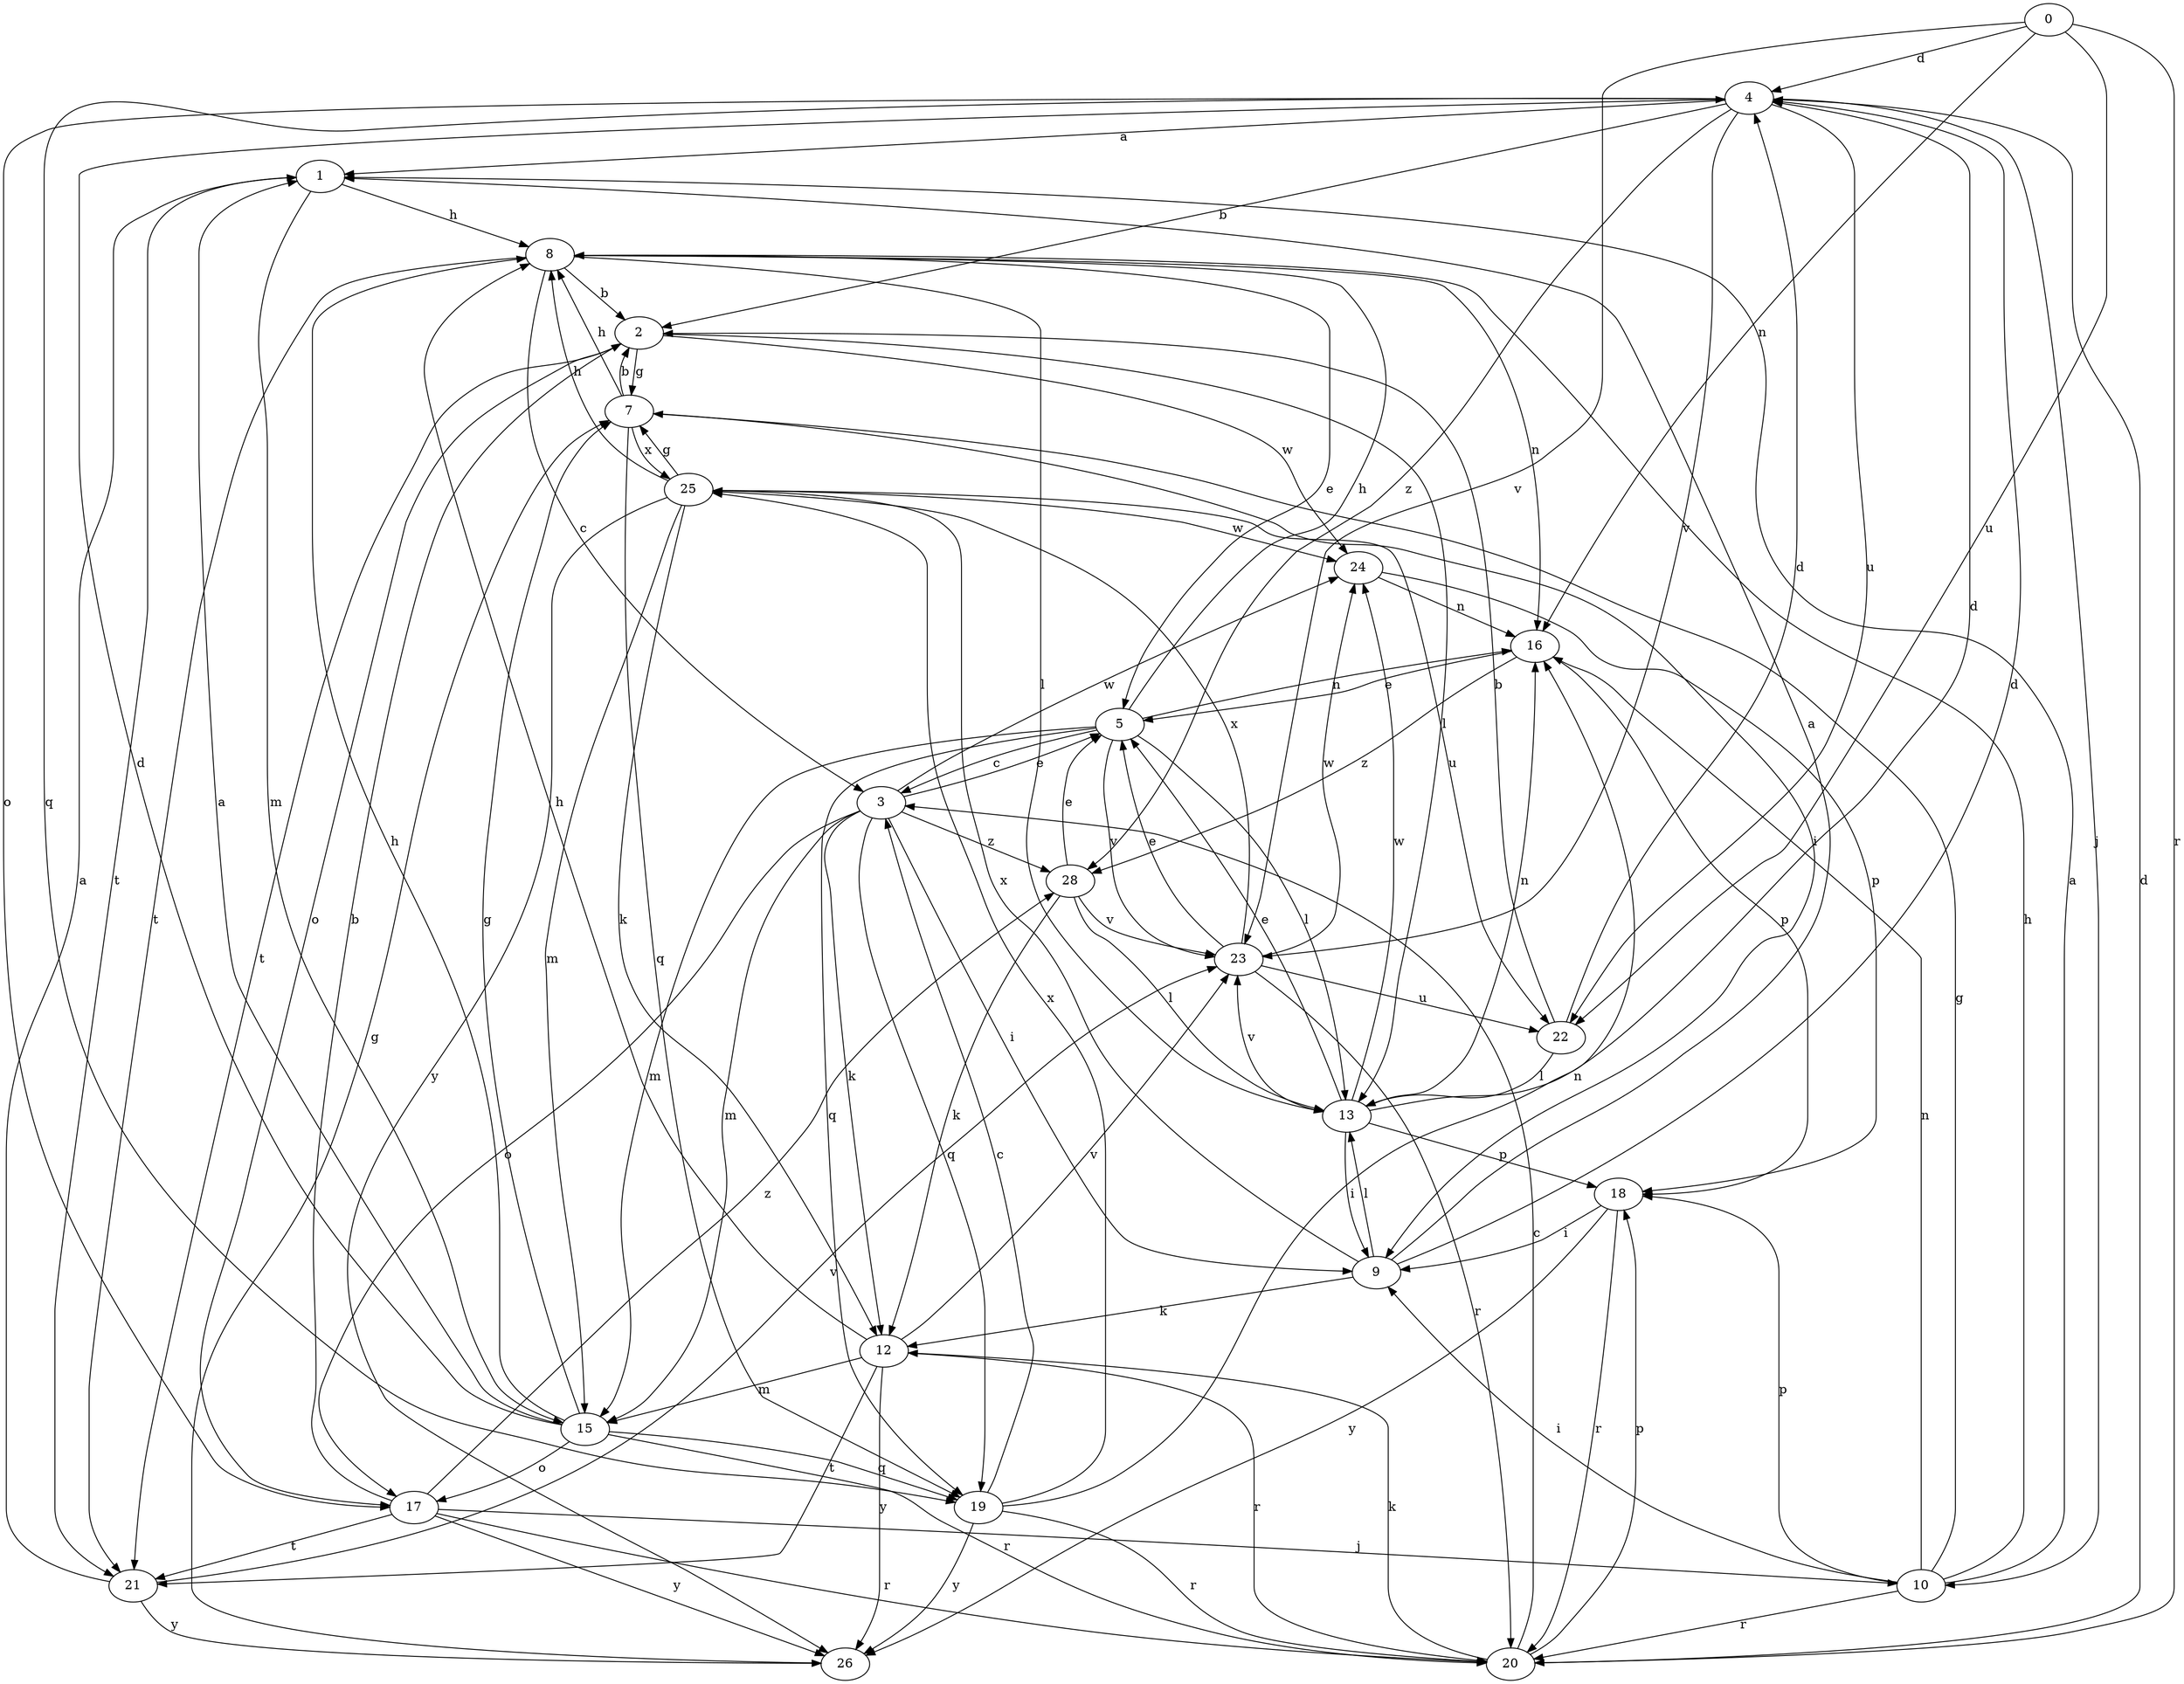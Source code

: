 strict digraph  {
0;
1;
2;
3;
4;
5;
7;
8;
9;
10;
12;
13;
15;
16;
17;
18;
19;
20;
21;
22;
23;
24;
25;
26;
28;
0 -> 4  [label=d];
0 -> 16  [label=n];
0 -> 20  [label=r];
0 -> 22  [label=u];
0 -> 23  [label=v];
1 -> 8  [label=h];
1 -> 15  [label=m];
1 -> 21  [label=t];
2 -> 7  [label=g];
2 -> 13  [label=l];
2 -> 17  [label=o];
2 -> 21  [label=t];
2 -> 24  [label=w];
3 -> 5  [label=e];
3 -> 9  [label=i];
3 -> 12  [label=k];
3 -> 15  [label=m];
3 -> 17  [label=o];
3 -> 19  [label=q];
3 -> 24  [label=w];
3 -> 28  [label=z];
4 -> 1  [label=a];
4 -> 2  [label=b];
4 -> 10  [label=j];
4 -> 17  [label=o];
4 -> 19  [label=q];
4 -> 22  [label=u];
4 -> 23  [label=v];
4 -> 28  [label=z];
5 -> 3  [label=c];
5 -> 8  [label=h];
5 -> 13  [label=l];
5 -> 15  [label=m];
5 -> 16  [label=n];
5 -> 19  [label=q];
5 -> 23  [label=v];
7 -> 2  [label=b];
7 -> 8  [label=h];
7 -> 9  [label=i];
7 -> 19  [label=q];
7 -> 25  [label=x];
8 -> 2  [label=b];
8 -> 3  [label=c];
8 -> 5  [label=e];
8 -> 13  [label=l];
8 -> 16  [label=n];
8 -> 21  [label=t];
9 -> 1  [label=a];
9 -> 4  [label=d];
9 -> 12  [label=k];
9 -> 13  [label=l];
9 -> 25  [label=x];
10 -> 1  [label=a];
10 -> 7  [label=g];
10 -> 8  [label=h];
10 -> 9  [label=i];
10 -> 16  [label=n];
10 -> 18  [label=p];
10 -> 20  [label=r];
12 -> 8  [label=h];
12 -> 15  [label=m];
12 -> 20  [label=r];
12 -> 21  [label=t];
12 -> 23  [label=v];
12 -> 26  [label=y];
13 -> 4  [label=d];
13 -> 5  [label=e];
13 -> 9  [label=i];
13 -> 16  [label=n];
13 -> 18  [label=p];
13 -> 23  [label=v];
13 -> 24  [label=w];
15 -> 1  [label=a];
15 -> 4  [label=d];
15 -> 7  [label=g];
15 -> 8  [label=h];
15 -> 17  [label=o];
15 -> 19  [label=q];
15 -> 20  [label=r];
16 -> 5  [label=e];
16 -> 18  [label=p];
16 -> 28  [label=z];
17 -> 2  [label=b];
17 -> 10  [label=j];
17 -> 20  [label=r];
17 -> 21  [label=t];
17 -> 26  [label=y];
17 -> 28  [label=z];
18 -> 9  [label=i];
18 -> 20  [label=r];
18 -> 26  [label=y];
19 -> 3  [label=c];
19 -> 16  [label=n];
19 -> 20  [label=r];
19 -> 25  [label=x];
19 -> 26  [label=y];
20 -> 3  [label=c];
20 -> 4  [label=d];
20 -> 12  [label=k];
20 -> 18  [label=p];
21 -> 1  [label=a];
21 -> 23  [label=v];
21 -> 26  [label=y];
22 -> 2  [label=b];
22 -> 4  [label=d];
22 -> 13  [label=l];
23 -> 5  [label=e];
23 -> 20  [label=r];
23 -> 22  [label=u];
23 -> 24  [label=w];
23 -> 25  [label=x];
24 -> 16  [label=n];
24 -> 18  [label=p];
25 -> 7  [label=g];
25 -> 8  [label=h];
25 -> 12  [label=k];
25 -> 15  [label=m];
25 -> 22  [label=u];
25 -> 24  [label=w];
25 -> 26  [label=y];
26 -> 7  [label=g];
28 -> 5  [label=e];
28 -> 12  [label=k];
28 -> 13  [label=l];
28 -> 23  [label=v];
}
